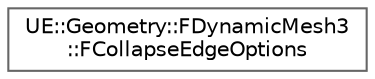 digraph "Graphical Class Hierarchy"
{
 // INTERACTIVE_SVG=YES
 // LATEX_PDF_SIZE
  bgcolor="transparent";
  edge [fontname=Helvetica,fontsize=10,labelfontname=Helvetica,labelfontsize=10];
  node [fontname=Helvetica,fontsize=10,shape=box,height=0.2,width=0.4];
  rankdir="LR";
  Node0 [id="Node000000",label="UE::Geometry::FDynamicMesh3\l::FCollapseEdgeOptions",height=0.2,width=0.4,color="grey40", fillcolor="white", style="filled",URL="$d2/d85/structUE_1_1Geometry_1_1FDynamicMesh3_1_1FCollapseEdgeOptions.html",tooltip=" "];
}
